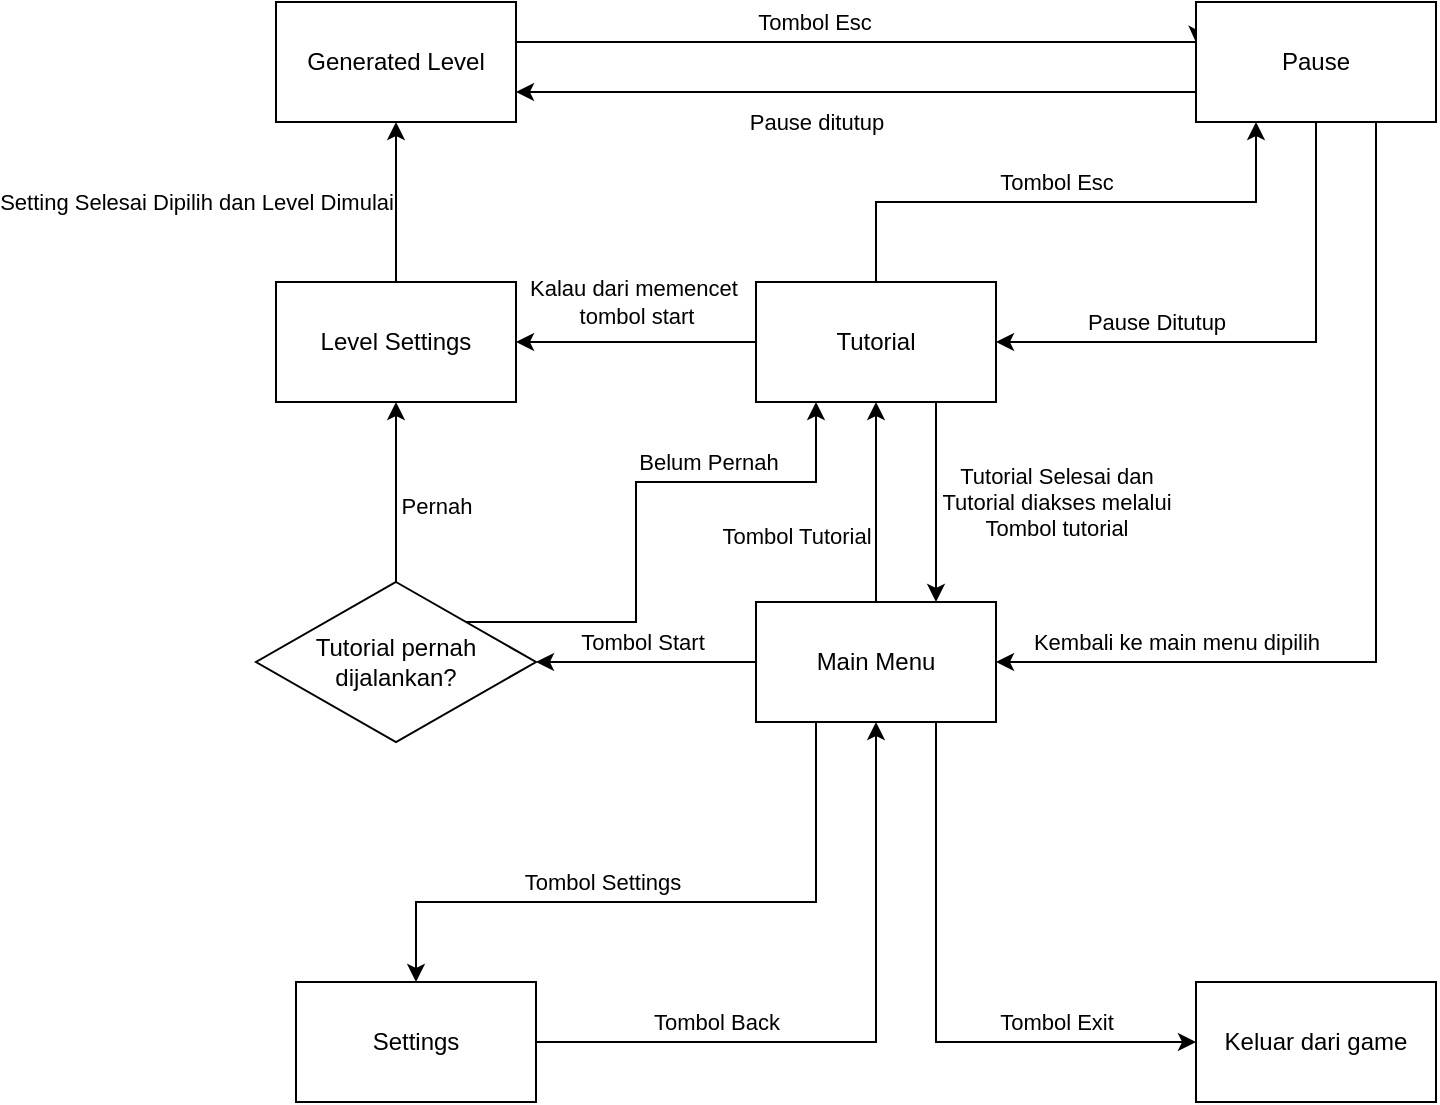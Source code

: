 <mxfile version="21.7.4" type="device">
  <diagram name="Page-1" id="tAEv_1mO5R254MyXImxN">
    <mxGraphModel dx="1434" dy="754" grid="1" gridSize="10" guides="1" tooltips="1" connect="1" arrows="1" fold="1" page="1" pageScale="1" pageWidth="850" pageHeight="1100" math="0" shadow="0">
      <root>
        <mxCell id="0" />
        <mxCell id="1" parent="0" />
        <mxCell id="lc8T_BBi0XC4PdgkMQ6E-13" style="edgeStyle=orthogonalEdgeStyle;rounded=0;orthogonalLoop=1;jettySize=auto;html=1;exitX=0.5;exitY=0;exitDx=0;exitDy=0;entryX=0.5;entryY=1;entryDx=0;entryDy=0;" parent="1" source="lc8T_BBi0XC4PdgkMQ6E-1" target="lc8T_BBi0XC4PdgkMQ6E-5" edge="1">
          <mxGeometry relative="1" as="geometry" />
        </mxCell>
        <mxCell id="lc8T_BBi0XC4PdgkMQ6E-14" value="Tombol Tutorial" style="edgeLabel;html=1;align=center;verticalAlign=middle;resizable=0;points=[];" parent="lc8T_BBi0XC4PdgkMQ6E-13" vertex="1" connectable="0">
          <mxGeometry x="-0.34" y="-1" relative="1" as="geometry">
            <mxPoint x="-41" as="offset" />
          </mxGeometry>
        </mxCell>
        <mxCell id="lc8T_BBi0XC4PdgkMQ6E-15" style="edgeStyle=orthogonalEdgeStyle;rounded=0;orthogonalLoop=1;jettySize=auto;html=1;exitX=0;exitY=0.5;exitDx=0;exitDy=0;entryX=1;entryY=0.5;entryDx=0;entryDy=0;" parent="1" source="lc8T_BBi0XC4PdgkMQ6E-1" target="lc8T_BBi0XC4PdgkMQ6E-10" edge="1">
          <mxGeometry relative="1" as="geometry" />
        </mxCell>
        <mxCell id="lc8T_BBi0XC4PdgkMQ6E-16" value="Tombol Start" style="edgeLabel;html=1;align=center;verticalAlign=middle;resizable=0;points=[];" parent="lc8T_BBi0XC4PdgkMQ6E-15" vertex="1" connectable="0">
          <mxGeometry x="0.42" y="-1" relative="1" as="geometry">
            <mxPoint x="21" y="-9" as="offset" />
          </mxGeometry>
        </mxCell>
        <mxCell id="lc8T_BBi0XC4PdgkMQ6E-24" style="edgeStyle=orthogonalEdgeStyle;rounded=0;orthogonalLoop=1;jettySize=auto;html=1;entryX=0.5;entryY=0;entryDx=0;entryDy=0;" parent="1" source="lc8T_BBi0XC4PdgkMQ6E-1" target="lc8T_BBi0XC4PdgkMQ6E-23" edge="1">
          <mxGeometry relative="1" as="geometry">
            <Array as="points">
              <mxPoint x="430" y="590" />
              <mxPoint x="230" y="590" />
            </Array>
          </mxGeometry>
        </mxCell>
        <mxCell id="lc8T_BBi0XC4PdgkMQ6E-25" value="Tombol Settings" style="edgeLabel;html=1;align=center;verticalAlign=middle;resizable=0;points=[];" parent="lc8T_BBi0XC4PdgkMQ6E-24" vertex="1" connectable="0">
          <mxGeometry x="0.123" y="-2" relative="1" as="geometry">
            <mxPoint x="-12" y="-8" as="offset" />
          </mxGeometry>
        </mxCell>
        <mxCell id="IrPFySG2Cv3QOhDxDBdE-4" style="edgeStyle=orthogonalEdgeStyle;rounded=0;orthogonalLoop=1;jettySize=auto;html=1;exitX=0.75;exitY=1;exitDx=0;exitDy=0;entryX=0;entryY=0.5;entryDx=0;entryDy=0;" parent="1" source="lc8T_BBi0XC4PdgkMQ6E-1" target="IrPFySG2Cv3QOhDxDBdE-2" edge="1">
          <mxGeometry relative="1" as="geometry" />
        </mxCell>
        <mxCell id="IrPFySG2Cv3QOhDxDBdE-5" value="Tombol Exit" style="edgeLabel;html=1;align=center;verticalAlign=middle;resizable=0;points=[];" parent="IrPFySG2Cv3QOhDxDBdE-4" vertex="1" connectable="0">
          <mxGeometry x="0.434" y="1" relative="1" as="geometry">
            <mxPoint x="12" y="-9" as="offset" />
          </mxGeometry>
        </mxCell>
        <mxCell id="lc8T_BBi0XC4PdgkMQ6E-1" value="Main Menu" style="rounded=0;whiteSpace=wrap;html=1;" parent="1" vertex="1">
          <mxGeometry x="400" y="440" width="120" height="60" as="geometry" />
        </mxCell>
        <mxCell id="lc8T_BBi0XC4PdgkMQ6E-21" style="edgeStyle=orthogonalEdgeStyle;rounded=0;orthogonalLoop=1;jettySize=auto;html=1;entryX=0.5;entryY=1;entryDx=0;entryDy=0;" parent="1" source="lc8T_BBi0XC4PdgkMQ6E-2" target="lc8T_BBi0XC4PdgkMQ6E-6" edge="1">
          <mxGeometry relative="1" as="geometry" />
        </mxCell>
        <mxCell id="lc8T_BBi0XC4PdgkMQ6E-22" value="Setting Selesai Dipilih dan Level Dimulai" style="edgeLabel;html=1;align=center;verticalAlign=middle;resizable=0;points=[];" parent="lc8T_BBi0XC4PdgkMQ6E-21" vertex="1" connectable="0">
          <mxGeometry x="0.4" y="-3" relative="1" as="geometry">
            <mxPoint x="-103" y="16" as="offset" />
          </mxGeometry>
        </mxCell>
        <mxCell id="lc8T_BBi0XC4PdgkMQ6E-2" value="&lt;div&gt;Level Settings&lt;/div&gt;" style="rounded=0;whiteSpace=wrap;html=1;" parent="1" vertex="1">
          <mxGeometry x="160" y="280" width="120" height="60" as="geometry" />
        </mxCell>
        <mxCell id="lc8T_BBi0XC4PdgkMQ6E-32" style="edgeStyle=orthogonalEdgeStyle;rounded=0;orthogonalLoop=1;jettySize=auto;html=1;exitX=0.5;exitY=0;exitDx=0;exitDy=0;entryX=0.25;entryY=1;entryDx=0;entryDy=0;" parent="1" source="lc8T_BBi0XC4PdgkMQ6E-5" target="lc8T_BBi0XC4PdgkMQ6E-7" edge="1">
          <mxGeometry relative="1" as="geometry" />
        </mxCell>
        <mxCell id="lc8T_BBi0XC4PdgkMQ6E-35" value="Tombol Esc" style="edgeLabel;html=1;align=center;verticalAlign=middle;resizable=0;points=[];" parent="lc8T_BBi0XC4PdgkMQ6E-32" vertex="1" connectable="0">
          <mxGeometry x="-0.13" y="3" relative="1" as="geometry">
            <mxPoint x="12" y="-7" as="offset" />
          </mxGeometry>
        </mxCell>
        <mxCell id="HAbPXkZQNZvrHOk7FKnU-1" style="edgeStyle=orthogonalEdgeStyle;rounded=0;orthogonalLoop=1;jettySize=auto;html=1;exitX=0;exitY=0.5;exitDx=0;exitDy=0;entryX=1;entryY=0.5;entryDx=0;entryDy=0;" edge="1" parent="1" source="lc8T_BBi0XC4PdgkMQ6E-5" target="lc8T_BBi0XC4PdgkMQ6E-2">
          <mxGeometry relative="1" as="geometry" />
        </mxCell>
        <mxCell id="HAbPXkZQNZvrHOk7FKnU-2" value="&lt;div&gt;Kalau dari memencet&amp;nbsp;&lt;/div&gt;&lt;div&gt;tombol start&lt;/div&gt;" style="edgeLabel;html=1;align=center;verticalAlign=middle;resizable=0;points=[];" vertex="1" connectable="0" parent="HAbPXkZQNZvrHOk7FKnU-1">
          <mxGeometry x="0.283" y="-1" relative="1" as="geometry">
            <mxPoint x="17" y="-19" as="offset" />
          </mxGeometry>
        </mxCell>
        <mxCell id="HAbPXkZQNZvrHOk7FKnU-3" style="edgeStyle=orthogonalEdgeStyle;rounded=0;orthogonalLoop=1;jettySize=auto;html=1;exitX=0.75;exitY=1;exitDx=0;exitDy=0;entryX=0.75;entryY=0;entryDx=0;entryDy=0;" edge="1" parent="1" source="lc8T_BBi0XC4PdgkMQ6E-5" target="lc8T_BBi0XC4PdgkMQ6E-1">
          <mxGeometry relative="1" as="geometry" />
        </mxCell>
        <mxCell id="HAbPXkZQNZvrHOk7FKnU-4" value="&lt;div&gt;Tutorial Selesai dan&lt;/div&gt;&lt;div&gt;Tutorial diakses melalui&lt;/div&gt;&lt;div&gt;Tombol tutorial&lt;br&gt;&lt;/div&gt;" style="edgeLabel;html=1;align=center;verticalAlign=middle;resizable=0;points=[];" vertex="1" connectable="0" parent="HAbPXkZQNZvrHOk7FKnU-3">
          <mxGeometry x="0.06" y="6" relative="1" as="geometry">
            <mxPoint x="54" y="-3" as="offset" />
          </mxGeometry>
        </mxCell>
        <mxCell id="lc8T_BBi0XC4PdgkMQ6E-5" value="Tutorial" style="rounded=0;whiteSpace=wrap;html=1;" parent="1" vertex="1">
          <mxGeometry x="400" y="280" width="120" height="60" as="geometry" />
        </mxCell>
        <mxCell id="lc8T_BBi0XC4PdgkMQ6E-28" style="edgeStyle=orthogonalEdgeStyle;rounded=0;orthogonalLoop=1;jettySize=auto;html=1;entryX=0.003;entryY=0.35;entryDx=0;entryDy=0;entryPerimeter=0;" parent="1" source="lc8T_BBi0XC4PdgkMQ6E-6" target="lc8T_BBi0XC4PdgkMQ6E-7" edge="1">
          <mxGeometry relative="1" as="geometry">
            <Array as="points">
              <mxPoint x="620" y="160" />
            </Array>
          </mxGeometry>
        </mxCell>
        <mxCell id="lc8T_BBi0XC4PdgkMQ6E-29" value="Tombol Esc" style="edgeLabel;html=1;align=center;verticalAlign=middle;resizable=0;points=[];" parent="lc8T_BBi0XC4PdgkMQ6E-28" vertex="1" connectable="0">
          <mxGeometry x="-0.129" y="3" relative="1" as="geometry">
            <mxPoint y="-7" as="offset" />
          </mxGeometry>
        </mxCell>
        <mxCell id="lc8T_BBi0XC4PdgkMQ6E-6" value="Generated Level" style="whiteSpace=wrap;html=1;" parent="1" vertex="1">
          <mxGeometry x="160" y="140" width="120" height="60" as="geometry" />
        </mxCell>
        <mxCell id="lc8T_BBi0XC4PdgkMQ6E-30" style="edgeStyle=orthogonalEdgeStyle;rounded=0;orthogonalLoop=1;jettySize=auto;html=1;exitX=0;exitY=0.75;exitDx=0;exitDy=0;entryX=1;entryY=0.75;entryDx=0;entryDy=0;" parent="1" source="lc8T_BBi0XC4PdgkMQ6E-7" target="lc8T_BBi0XC4PdgkMQ6E-6" edge="1">
          <mxGeometry relative="1" as="geometry" />
        </mxCell>
        <mxCell id="lc8T_BBi0XC4PdgkMQ6E-31" value="Pause ditutup" style="edgeLabel;html=1;align=center;verticalAlign=middle;resizable=0;points=[];" parent="lc8T_BBi0XC4PdgkMQ6E-30" vertex="1" connectable="0">
          <mxGeometry x="0.278" y="3" relative="1" as="geometry">
            <mxPoint x="27" y="12" as="offset" />
          </mxGeometry>
        </mxCell>
        <mxCell id="lc8T_BBi0XC4PdgkMQ6E-34" style="edgeStyle=orthogonalEdgeStyle;rounded=0;orthogonalLoop=1;jettySize=auto;html=1;entryX=1;entryY=0.5;entryDx=0;entryDy=0;" parent="1" source="lc8T_BBi0XC4PdgkMQ6E-7" target="lc8T_BBi0XC4PdgkMQ6E-5" edge="1">
          <mxGeometry relative="1" as="geometry">
            <Array as="points">
              <mxPoint x="680" y="310" />
            </Array>
          </mxGeometry>
        </mxCell>
        <mxCell id="lc8T_BBi0XC4PdgkMQ6E-36" value="Pause Ditutup" style="edgeLabel;html=1;align=center;verticalAlign=middle;resizable=0;points=[];" parent="lc8T_BBi0XC4PdgkMQ6E-34" vertex="1" connectable="0">
          <mxGeometry x="0.624" y="-4" relative="1" as="geometry">
            <mxPoint x="29" y="-6" as="offset" />
          </mxGeometry>
        </mxCell>
        <mxCell id="lc8T_BBi0XC4PdgkMQ6E-37" style="edgeStyle=orthogonalEdgeStyle;rounded=0;orthogonalLoop=1;jettySize=auto;html=1;exitX=0.75;exitY=1;exitDx=0;exitDy=0;entryX=1;entryY=0.5;entryDx=0;entryDy=0;" parent="1" source="lc8T_BBi0XC4PdgkMQ6E-7" target="lc8T_BBi0XC4PdgkMQ6E-1" edge="1">
          <mxGeometry relative="1" as="geometry" />
        </mxCell>
        <mxCell id="lc8T_BBi0XC4PdgkMQ6E-38" value="Kembali ke main menu dipilih" style="edgeLabel;html=1;align=center;verticalAlign=middle;resizable=0;points=[];" parent="lc8T_BBi0XC4PdgkMQ6E-37" vertex="1" connectable="0">
          <mxGeometry x="0.711" y="-2" relative="1" as="geometry">
            <mxPoint x="23" y="-8" as="offset" />
          </mxGeometry>
        </mxCell>
        <mxCell id="lc8T_BBi0XC4PdgkMQ6E-7" value="Pause" style="whiteSpace=wrap;html=1;" parent="1" vertex="1">
          <mxGeometry x="620" y="140" width="120" height="60" as="geometry" />
        </mxCell>
        <mxCell id="lc8T_BBi0XC4PdgkMQ6E-17" style="edgeStyle=orthogonalEdgeStyle;rounded=0;orthogonalLoop=1;jettySize=auto;html=1;entryX=0.5;entryY=1;entryDx=0;entryDy=0;" parent="1" source="lc8T_BBi0XC4PdgkMQ6E-10" target="lc8T_BBi0XC4PdgkMQ6E-2" edge="1">
          <mxGeometry relative="1" as="geometry">
            <mxPoint x="190" y="360" as="targetPoint" />
            <Array as="points">
              <mxPoint x="220" y="350" />
              <mxPoint x="220" y="350" />
            </Array>
          </mxGeometry>
        </mxCell>
        <mxCell id="lc8T_BBi0XC4PdgkMQ6E-18" value="Pernah" style="edgeLabel;html=1;align=center;verticalAlign=middle;resizable=0;points=[];" parent="lc8T_BBi0XC4PdgkMQ6E-17" vertex="1" connectable="0">
          <mxGeometry x="0.377" y="-3" relative="1" as="geometry">
            <mxPoint x="17" y="24" as="offset" />
          </mxGeometry>
        </mxCell>
        <mxCell id="lc8T_BBi0XC4PdgkMQ6E-19" style="edgeStyle=orthogonalEdgeStyle;rounded=0;orthogonalLoop=1;jettySize=auto;html=1;exitX=1;exitY=0;exitDx=0;exitDy=0;entryX=0.25;entryY=1;entryDx=0;entryDy=0;" parent="1" source="lc8T_BBi0XC4PdgkMQ6E-10" target="lc8T_BBi0XC4PdgkMQ6E-5" edge="1">
          <mxGeometry relative="1" as="geometry">
            <Array as="points">
              <mxPoint x="340" y="450" />
              <mxPoint x="340" y="380" />
              <mxPoint x="430" y="380" />
            </Array>
          </mxGeometry>
        </mxCell>
        <mxCell id="lc8T_BBi0XC4PdgkMQ6E-20" value="Belum Pernah" style="edgeLabel;html=1;align=center;verticalAlign=middle;resizable=0;points=[];" parent="lc8T_BBi0XC4PdgkMQ6E-19" vertex="1" connectable="0">
          <mxGeometry x="0.229" relative="1" as="geometry">
            <mxPoint x="16" y="-10" as="offset" />
          </mxGeometry>
        </mxCell>
        <mxCell id="lc8T_BBi0XC4PdgkMQ6E-10" value="Tutorial pernah dijalankan?" style="rhombus;whiteSpace=wrap;html=1;" parent="1" vertex="1">
          <mxGeometry x="150" y="430" width="140" height="80" as="geometry" />
        </mxCell>
        <mxCell id="lc8T_BBi0XC4PdgkMQ6E-26" style="edgeStyle=orthogonalEdgeStyle;rounded=0;orthogonalLoop=1;jettySize=auto;html=1;exitX=1;exitY=0.5;exitDx=0;exitDy=0;entryX=0.5;entryY=1;entryDx=0;entryDy=0;" parent="1" source="lc8T_BBi0XC4PdgkMQ6E-23" target="lc8T_BBi0XC4PdgkMQ6E-1" edge="1">
          <mxGeometry relative="1" as="geometry">
            <mxPoint x="440" y="500" as="targetPoint" />
            <Array as="points">
              <mxPoint x="460" y="660" />
            </Array>
          </mxGeometry>
        </mxCell>
        <mxCell id="lc8T_BBi0XC4PdgkMQ6E-27" value="Tombol Back" style="edgeLabel;html=1;align=center;verticalAlign=middle;resizable=0;points=[];" parent="lc8T_BBi0XC4PdgkMQ6E-26" vertex="1" connectable="0">
          <mxGeometry x="-0.231" y="-1" relative="1" as="geometry">
            <mxPoint x="-37" y="-11" as="offset" />
          </mxGeometry>
        </mxCell>
        <mxCell id="lc8T_BBi0XC4PdgkMQ6E-23" value="&lt;div&gt;Settings&lt;/div&gt;" style="whiteSpace=wrap;html=1;" parent="1" vertex="1">
          <mxGeometry x="170" y="630" width="120" height="60" as="geometry" />
        </mxCell>
        <mxCell id="IrPFySG2Cv3QOhDxDBdE-2" value="Keluar dari game" style="whiteSpace=wrap;html=1;" parent="1" vertex="1">
          <mxGeometry x="620" y="630" width="120" height="60" as="geometry" />
        </mxCell>
      </root>
    </mxGraphModel>
  </diagram>
</mxfile>
